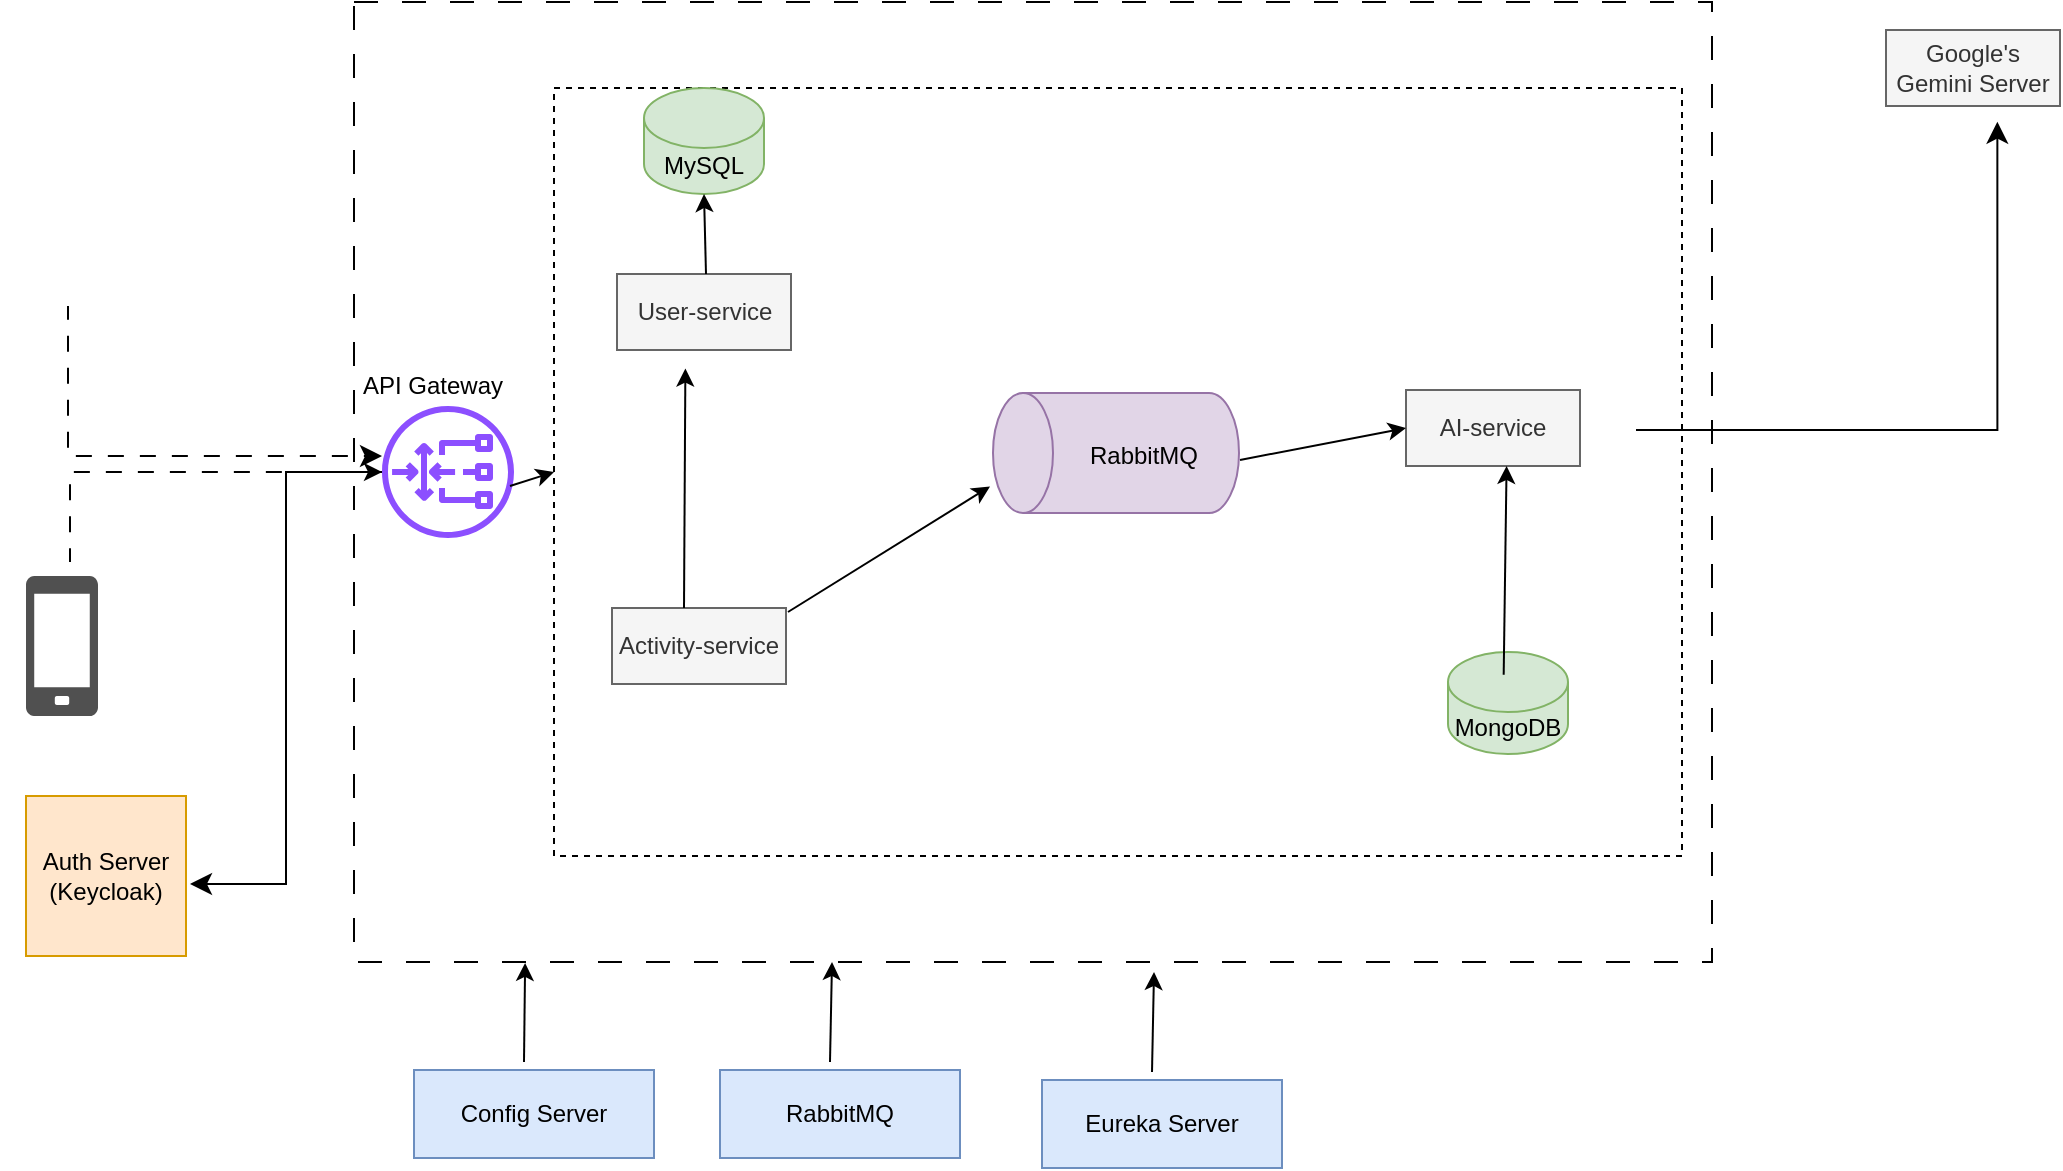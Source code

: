 <mxfile version="28.0.7">
  <diagram name="Page-1" id="0BCPLh6qRiG9qErEYgLR">
    <mxGraphModel dx="1874" dy="890" grid="0" gridSize="10" guides="1" tooltips="1" connect="1" arrows="1" fold="1" page="0" pageScale="1" pageWidth="850" pageHeight="1100" math="0" shadow="0">
      <root>
        <mxCell id="0" />
        <mxCell id="1" parent="0" />
        <mxCell id="v-WYYx3yWv5UjmTSIF9d-5" value="" style="shape=image;html=1;verticalAlign=top;verticalLabelPosition=bottom;labelBackgroundColor=#ffffff;imageAspect=0;aspect=fixed;image=https://cdn4.iconfinder.com/data/icons/essential-app-1/16/laptop-computer-website-mobile-128.png" parent="1" vertex="1">
          <mxGeometry x="-110.5" y="148" width="67" height="67" as="geometry" />
        </mxCell>
        <mxCell id="v-WYYx3yWv5UjmTSIF9d-6" value="" style="sketch=0;pointerEvents=1;shadow=0;dashed=0;html=1;strokeColor=none;fillColor=#505050;labelPosition=center;verticalLabelPosition=bottom;verticalAlign=top;outlineConnect=0;align=center;shape=mxgraph.office.devices.cell_phone_generic;" parent="1" vertex="1">
          <mxGeometry x="-98" y="350" width="36" height="70" as="geometry" />
        </mxCell>
        <mxCell id="v-WYYx3yWv5UjmTSIF9d-9" value="" style="whiteSpace=wrap;html=1;dashed=1;dashPattern=12 12;" parent="1" vertex="1">
          <mxGeometry x="66" y="63" width="679" height="480" as="geometry" />
        </mxCell>
        <mxCell id="v-WYYx3yWv5UjmTSIF9d-10" value="" style="rounded=0;whiteSpace=wrap;html=1;dashed=1;" parent="1" vertex="1">
          <mxGeometry x="166" y="106" width="564" height="384" as="geometry" />
        </mxCell>
        <mxCell id="v-WYYx3yWv5UjmTSIF9d-11" value="" style="sketch=0;outlineConnect=0;fontColor=#232F3E;gradientColor=none;fillColor=#8C4FFF;strokeColor=none;dashed=0;verticalLabelPosition=bottom;verticalAlign=top;align=center;html=1;fontSize=12;fontStyle=0;aspect=fixed;pointerEvents=1;shape=mxgraph.aws4.gateway_load_balancer;" parent="1" vertex="1">
          <mxGeometry x="80" y="265" width="66" height="66" as="geometry" />
        </mxCell>
        <mxCell id="sambQnDLKflEwyvzIlkL-4" value="" style="edgeStyle=segmentEdgeStyle;endArrow=classic;html=1;curved=0;rounded=0;endSize=8;startSize=8;exitX=0.5;exitY=1;exitDx=0;exitDy=0;flowAnimation=1;" edge="1" parent="1" source="v-WYYx3yWv5UjmTSIF9d-5" target="v-WYYx3yWv5UjmTSIF9d-11">
          <mxGeometry width="50" height="50" relative="1" as="geometry">
            <mxPoint x="-116" y="293" as="sourcePoint" />
            <mxPoint x="-66" y="243" as="targetPoint" />
            <Array as="points">
              <mxPoint x="-77" y="290" />
            </Array>
          </mxGeometry>
        </mxCell>
        <mxCell id="sambQnDLKflEwyvzIlkL-9" value="" style="endArrow=classic;html=1;rounded=0;flowAnimation=1;" edge="1" parent="1" target="v-WYYx3yWv5UjmTSIF9d-11">
          <mxGeometry width="50" height="50" relative="1" as="geometry">
            <mxPoint x="-76" y="343" as="sourcePoint" />
            <mxPoint x="-6" y="314" as="targetPoint" />
            <Array as="points">
              <mxPoint x="-76" y="298" />
            </Array>
          </mxGeometry>
        </mxCell>
        <mxCell id="sambQnDLKflEwyvzIlkL-10" value="Auth Server&lt;div&gt;(Keycloak)&lt;/div&gt;" style="whiteSpace=wrap;html=1;aspect=fixed;fillColor=#ffe6cc;strokeColor=#d79b00;" vertex="1" parent="1">
          <mxGeometry x="-98" y="460" width="80" height="80" as="geometry" />
        </mxCell>
        <mxCell id="sambQnDLKflEwyvzIlkL-11" value="" style="edgeStyle=elbowEdgeStyle;elbow=horizontal;endArrow=classic;html=1;curved=0;rounded=0;endSize=8;startSize=8;" edge="1" parent="1" source="v-WYYx3yWv5UjmTSIF9d-11">
          <mxGeometry width="50" height="50" relative="1" as="geometry">
            <mxPoint x="71" y="404" as="sourcePoint" />
            <mxPoint x="-16" y="504" as="targetPoint" />
          </mxGeometry>
        </mxCell>
        <mxCell id="sambQnDLKflEwyvzIlkL-13" value="Config Server" style="rounded=0;whiteSpace=wrap;html=1;fillColor=#dae8fc;strokeColor=#6c8ebf;" vertex="1" parent="1">
          <mxGeometry x="96" y="597" width="120" height="44" as="geometry" />
        </mxCell>
        <mxCell id="sambQnDLKflEwyvzIlkL-18" value="API Gateway" style="text;html=1;align=center;verticalAlign=middle;whiteSpace=wrap;rounded=0;" vertex="1" parent="1">
          <mxGeometry x="65" y="240" width="81" height="30" as="geometry" />
        </mxCell>
        <mxCell id="sambQnDLKflEwyvzIlkL-19" value="" style="endArrow=classic;html=1;rounded=0;entryX=0.126;entryY=1.001;entryDx=0;entryDy=0;entryPerimeter=0;" edge="1" parent="1" target="v-WYYx3yWv5UjmTSIF9d-9">
          <mxGeometry width="50" height="50" relative="1" as="geometry">
            <mxPoint x="151" y="593" as="sourcePoint" />
            <mxPoint x="201" y="543" as="targetPoint" />
          </mxGeometry>
        </mxCell>
        <mxCell id="sambQnDLKflEwyvzIlkL-22" value="RabbitMQ" style="rounded=0;whiteSpace=wrap;html=1;fillColor=#dae8fc;strokeColor=#6c8ebf;" vertex="1" parent="1">
          <mxGeometry x="249" y="597" width="120" height="44" as="geometry" />
        </mxCell>
        <mxCell id="sambQnDLKflEwyvzIlkL-23" value="" style="endArrow=classic;html=1;rounded=0;entryX=0.126;entryY=1.001;entryDx=0;entryDy=0;entryPerimeter=0;" edge="1" parent="1">
          <mxGeometry width="50" height="50" relative="1" as="geometry">
            <mxPoint x="304" y="593" as="sourcePoint" />
            <mxPoint x="305" y="543" as="targetPoint" />
          </mxGeometry>
        </mxCell>
        <mxCell id="sambQnDLKflEwyvzIlkL-24" value="Eureka Server" style="rounded=0;whiteSpace=wrap;html=1;fillColor=#dae8fc;strokeColor=#6c8ebf;" vertex="1" parent="1">
          <mxGeometry x="410" y="602" width="120" height="44" as="geometry" />
        </mxCell>
        <mxCell id="sambQnDLKflEwyvzIlkL-25" value="" style="endArrow=classic;html=1;rounded=0;entryX=0.126;entryY=1.001;entryDx=0;entryDy=0;entryPerimeter=0;" edge="1" parent="1">
          <mxGeometry width="50" height="50" relative="1" as="geometry">
            <mxPoint x="465" y="598" as="sourcePoint" />
            <mxPoint x="466" y="548" as="targetPoint" />
          </mxGeometry>
        </mxCell>
        <mxCell id="sambQnDLKflEwyvzIlkL-28" value="User-service" style="rounded=0;whiteSpace=wrap;html=1;fillColor=#f5f5f5;fontColor=#333333;strokeColor=#666666;" vertex="1" parent="1">
          <mxGeometry x="197.5" y="199" width="87" height="38" as="geometry" />
        </mxCell>
        <mxCell id="sambQnDLKflEwyvzIlkL-29" value="Activity-service" style="rounded=0;whiteSpace=wrap;html=1;fillColor=#f5f5f5;fontColor=#333333;strokeColor=#666666;" vertex="1" parent="1">
          <mxGeometry x="195" y="366" width="87" height="38" as="geometry" />
        </mxCell>
        <mxCell id="sambQnDLKflEwyvzIlkL-30" value="MySQL" style="shape=cylinder3;whiteSpace=wrap;html=1;boundedLbl=1;backgroundOutline=1;size=15;fillColor=#d5e8d4;strokeColor=#82b366;" vertex="1" parent="1">
          <mxGeometry x="211" y="106" width="60" height="53" as="geometry" />
        </mxCell>
        <mxCell id="sambQnDLKflEwyvzIlkL-31" value="AI-service" style="rounded=0;whiteSpace=wrap;html=1;fillColor=#f5f5f5;fontColor=#333333;strokeColor=#666666;" vertex="1" parent="1">
          <mxGeometry x="592" y="257" width="87" height="38" as="geometry" />
        </mxCell>
        <mxCell id="sambQnDLKflEwyvzIlkL-32" value="MongoDB" style="shape=cylinder3;whiteSpace=wrap;html=1;boundedLbl=1;backgroundOutline=1;size=15;fillColor=#d5e8d4;strokeColor=#82b366;" vertex="1" parent="1">
          <mxGeometry x="613" y="388" width="60" height="51" as="geometry" />
        </mxCell>
        <mxCell id="sambQnDLKflEwyvzIlkL-33" value="" style="shape=cylinder3;whiteSpace=wrap;html=1;boundedLbl=1;backgroundOutline=1;size=15;rotation=-90;fillColor=#e1d5e7;strokeColor=#9673a6;" vertex="1" parent="1">
          <mxGeometry x="417" y="227" width="60" height="123" as="geometry" />
        </mxCell>
        <mxCell id="sambQnDLKflEwyvzIlkL-34" value="RabbitMQ" style="text;html=1;align=center;verticalAlign=middle;whiteSpace=wrap;rounded=0;" vertex="1" parent="1">
          <mxGeometry x="431" y="275" width="60" height="30" as="geometry" />
        </mxCell>
        <mxCell id="sambQnDLKflEwyvzIlkL-36" value="" style="shape=image;html=1;verticalAlign=top;verticalLabelPosition=bottom;labelBackgroundColor=#ffffff;imageAspect=0;aspect=fixed;image=https://icons.diagrams.net/icon-cache1/Unicons_Line_vol_3-2965/docker-1335.svg" vertex="1" parent="1">
          <mxGeometry x="384" y="279" width="35" height="35" as="geometry" />
        </mxCell>
        <mxCell id="sambQnDLKflEwyvzIlkL-37" value="" style="shape=image;html=1;verticalAlign=top;verticalLabelPosition=bottom;labelBackgroundColor=#ffffff;imageAspect=0;aspect=fixed;image=https://icons.diagrams.net/icon-cache1/Unicons_Line_vol_3-2965/docker-1335.svg" vertex="1" parent="1">
          <mxGeometry x="290" y="206" width="24" height="24" as="geometry" />
        </mxCell>
        <mxCell id="sambQnDLKflEwyvzIlkL-38" value="" style="shape=image;html=1;verticalAlign=top;verticalLabelPosition=bottom;labelBackgroundColor=#ffffff;imageAspect=0;aspect=fixed;image=https://icons.diagrams.net/icon-cache1/Unicons_Line_vol_3-2965/docker-1335.svg" vertex="1" parent="1">
          <mxGeometry x="285" y="374" width="24" height="24" as="geometry" />
        </mxCell>
        <mxCell id="sambQnDLKflEwyvzIlkL-39" value="" style="shape=image;html=1;verticalAlign=top;verticalLabelPosition=bottom;labelBackgroundColor=#ffffff;imageAspect=0;aspect=fixed;image=https://icons.diagrams.net/icon-cache1/Unicons_Line_vol_3-2965/docker-1335.svg" vertex="1" parent="1">
          <mxGeometry x="683" y="265" width="24" height="24" as="geometry" />
        </mxCell>
        <mxCell id="sambQnDLKflEwyvzIlkL-40" value="" style="shape=image;html=1;verticalAlign=top;verticalLabelPosition=bottom;labelBackgroundColor=#ffffff;imageAspect=0;aspect=fixed;image=https://icons.diagrams.net/icon-cache1/Unicons_Line_vol_3-2965/docker-1335.svg" vertex="1" parent="1">
          <mxGeometry x="277" y="121" width="24" height="24" as="geometry" />
        </mxCell>
        <mxCell id="sambQnDLKflEwyvzIlkL-41" value="" style="shape=image;html=1;verticalAlign=top;verticalLabelPosition=bottom;labelBackgroundColor=#ffffff;imageAspect=0;aspect=fixed;image=https://icons.diagrams.net/icon-cache1/Unicons_Line_vol_3-2965/docker-1335.svg" vertex="1" parent="1">
          <mxGeometry x="271" y="458" width="24" height="24" as="geometry" />
        </mxCell>
        <mxCell id="sambQnDLKflEwyvzIlkL-42" value="" style="shape=image;html=1;verticalAlign=top;verticalLabelPosition=bottom;labelBackgroundColor=#ffffff;imageAspect=0;aspect=fixed;image=https://icons.diagrams.net/icon-cache1/Unicons_Line_vol_3-2965/docker-1335.svg" vertex="1" parent="1">
          <mxGeometry x="139" y="266" width="24" height="24" as="geometry" />
        </mxCell>
        <mxCell id="sambQnDLKflEwyvzIlkL-43" value="" style="endArrow=classic;html=1;rounded=0;entryX=0.5;entryY=1;entryDx=0;entryDy=0;entryPerimeter=0;" edge="1" parent="1" target="sambQnDLKflEwyvzIlkL-30">
          <mxGeometry width="50" height="50" relative="1" as="geometry">
            <mxPoint x="242" y="199" as="sourcePoint" />
            <mxPoint x="285" y="146" as="targetPoint" />
          </mxGeometry>
        </mxCell>
        <mxCell id="sambQnDLKflEwyvzIlkL-45" value="" style="endArrow=classic;html=1;rounded=0;entryX=0.5;entryY=1;entryDx=0;entryDy=0;entryPerimeter=0;exitX=0.464;exitY=0.224;exitDx=0;exitDy=0;exitPerimeter=0;" edge="1" parent="1" source="sambQnDLKflEwyvzIlkL-32">
          <mxGeometry width="50" height="50" relative="1" as="geometry">
            <mxPoint x="643.29" y="335" as="sourcePoint" />
            <mxPoint x="642.29" y="295" as="targetPoint" />
          </mxGeometry>
        </mxCell>
        <mxCell id="sambQnDLKflEwyvzIlkL-46" value="" style="endArrow=classic;html=1;rounded=0;entryX=0;entryY=0.75;entryDx=0;entryDy=0;" edge="1" parent="1" target="sambQnDLKflEwyvzIlkL-36">
          <mxGeometry width="50" height="50" relative="1" as="geometry">
            <mxPoint x="283" y="368" as="sourcePoint" />
            <mxPoint x="333" y="318" as="targetPoint" />
          </mxGeometry>
        </mxCell>
        <mxCell id="sambQnDLKflEwyvzIlkL-47" value="" style="endArrow=classic;html=1;rounded=0;entryX=0.393;entryY=1.244;entryDx=0;entryDy=0;entryPerimeter=0;" edge="1" parent="1" target="sambQnDLKflEwyvzIlkL-28">
          <mxGeometry width="50" height="50" relative="1" as="geometry">
            <mxPoint x="231" y="366" as="sourcePoint" />
            <mxPoint x="281" y="316" as="targetPoint" />
          </mxGeometry>
        </mxCell>
        <mxCell id="sambQnDLKflEwyvzIlkL-48" value="" style="endArrow=classic;html=1;rounded=0;entryX=0;entryY=0.5;entryDx=0;entryDy=0;" edge="1" parent="1" target="sambQnDLKflEwyvzIlkL-31">
          <mxGeometry width="50" height="50" relative="1" as="geometry">
            <mxPoint x="509" y="292" as="sourcePoint" />
            <mxPoint x="559" y="242" as="targetPoint" />
          </mxGeometry>
        </mxCell>
        <mxCell id="sambQnDLKflEwyvzIlkL-49" value="Google&#39;s Gemini Server" style="rounded=0;whiteSpace=wrap;html=1;fillColor=#f5f5f5;fontColor=#333333;strokeColor=#666666;" vertex="1" parent="1">
          <mxGeometry x="832" y="77" width="87" height="38" as="geometry" />
        </mxCell>
        <mxCell id="sambQnDLKflEwyvzIlkL-50" value="" style="edgeStyle=segmentEdgeStyle;endArrow=classic;html=1;curved=0;rounded=0;endSize=8;startSize=8;exitX=1;exitY=0.5;exitDx=0;exitDy=0;entryX=0.64;entryY=1.207;entryDx=0;entryDy=0;entryPerimeter=0;" edge="1" parent="1" source="sambQnDLKflEwyvzIlkL-39" target="sambQnDLKflEwyvzIlkL-49">
          <mxGeometry width="50" height="50" relative="1" as="geometry">
            <mxPoint x="836" y="277" as="sourcePoint" />
            <mxPoint x="886" y="227" as="targetPoint" />
          </mxGeometry>
        </mxCell>
        <mxCell id="sambQnDLKflEwyvzIlkL-51" value="" style="endArrow=classic;html=1;rounded=0;entryX=0;entryY=0.5;entryDx=0;entryDy=0;" edge="1" parent="1" target="v-WYYx3yWv5UjmTSIF9d-10">
          <mxGeometry width="50" height="50" relative="1" as="geometry">
            <mxPoint x="144" y="305" as="sourcePoint" />
            <mxPoint x="194" y="255" as="targetPoint" />
          </mxGeometry>
        </mxCell>
      </root>
    </mxGraphModel>
  </diagram>
</mxfile>
